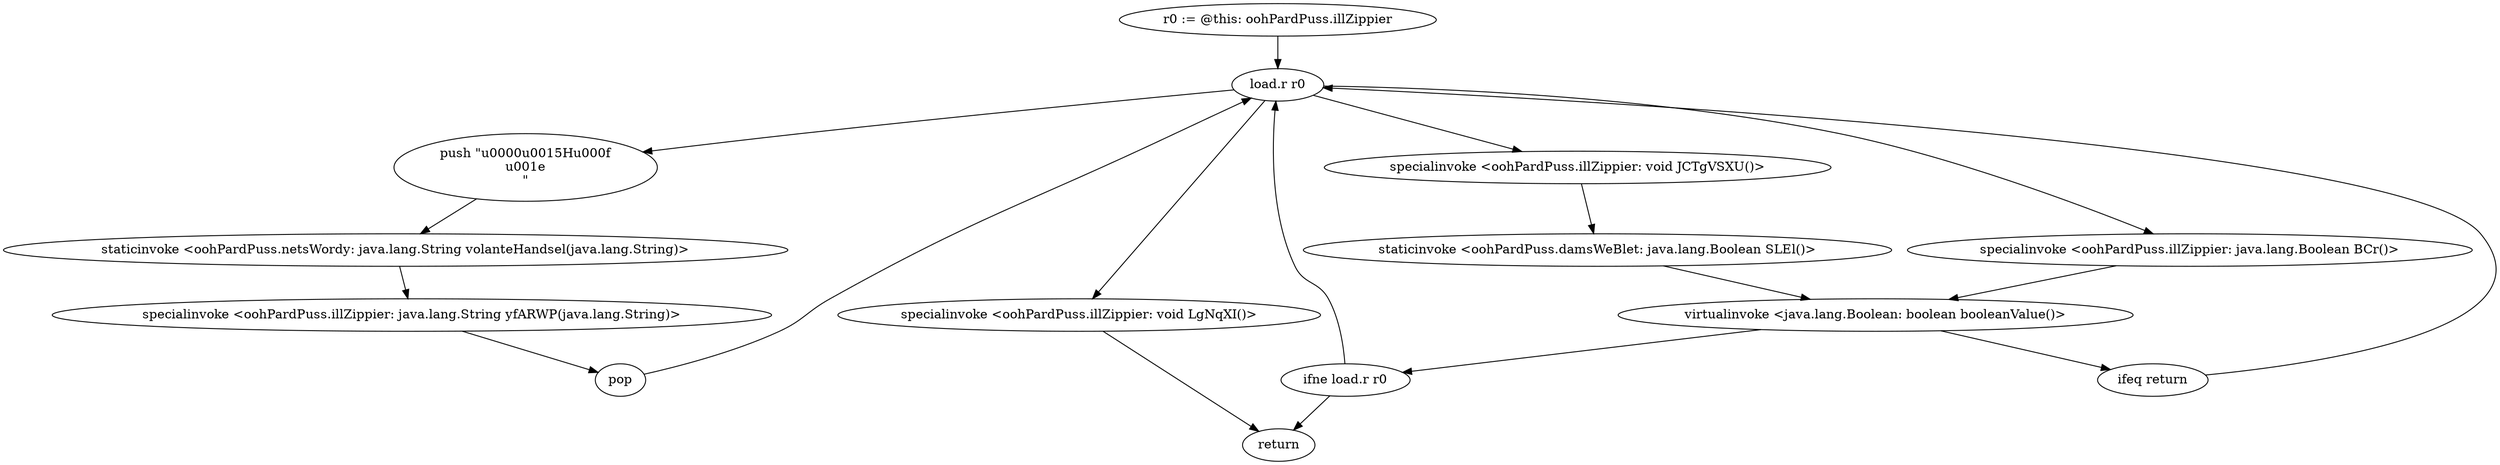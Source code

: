 digraph "" {
    "r0 := @this: oohPardPuss.illZippier"
    "load.r r0"
    "r0 := @this: oohPardPuss.illZippier"->"load.r r0";
    "push \"\u0000\u0015H\u000f\r\u001e\n\""
    "load.r r0"->"push \"\u0000\u0015H\u000f\r\u001e\n\"";
    "staticinvoke <oohPardPuss.netsWordy: java.lang.String volanteHandsel(java.lang.String)>"
    "push \"\u0000\u0015H\u000f\r\u001e\n\""->"staticinvoke <oohPardPuss.netsWordy: java.lang.String volanteHandsel(java.lang.String)>";
    "specialinvoke <oohPardPuss.illZippier: java.lang.String yfARWP(java.lang.String)>"
    "staticinvoke <oohPardPuss.netsWordy: java.lang.String volanteHandsel(java.lang.String)>"->"specialinvoke <oohPardPuss.illZippier: java.lang.String yfARWP(java.lang.String)>";
    "pop"
    "specialinvoke <oohPardPuss.illZippier: java.lang.String yfARWP(java.lang.String)>"->"pop";
    "pop"->"load.r r0";
    "specialinvoke <oohPardPuss.illZippier: java.lang.Boolean BCr()>"
    "load.r r0"->"specialinvoke <oohPardPuss.illZippier: java.lang.Boolean BCr()>";
    "virtualinvoke <java.lang.Boolean: boolean booleanValue()>"
    "specialinvoke <oohPardPuss.illZippier: java.lang.Boolean BCr()>"->"virtualinvoke <java.lang.Boolean: boolean booleanValue()>";
    "ifne load.r r0"
    "virtualinvoke <java.lang.Boolean: boolean booleanValue()>"->"ifne load.r r0";
    "return"
    "ifne load.r r0"->"return";
    "ifne load.r r0"->"load.r r0";
    "specialinvoke <oohPardPuss.illZippier: void JCTgVSXU()>"
    "load.r r0"->"specialinvoke <oohPardPuss.illZippier: void JCTgVSXU()>";
    "staticinvoke <oohPardPuss.damsWeBlet: java.lang.Boolean SLEl()>"
    "specialinvoke <oohPardPuss.illZippier: void JCTgVSXU()>"->"staticinvoke <oohPardPuss.damsWeBlet: java.lang.Boolean SLEl()>";
    "staticinvoke <oohPardPuss.damsWeBlet: java.lang.Boolean SLEl()>"->"virtualinvoke <java.lang.Boolean: boolean booleanValue()>";
    "ifeq return"
    "virtualinvoke <java.lang.Boolean: boolean booleanValue()>"->"ifeq return";
    "ifeq return"->"load.r r0";
    "specialinvoke <oohPardPuss.illZippier: void LgNqXI()>"
    "load.r r0"->"specialinvoke <oohPardPuss.illZippier: void LgNqXI()>";
    "specialinvoke <oohPardPuss.illZippier: void LgNqXI()>"->"return";
}
